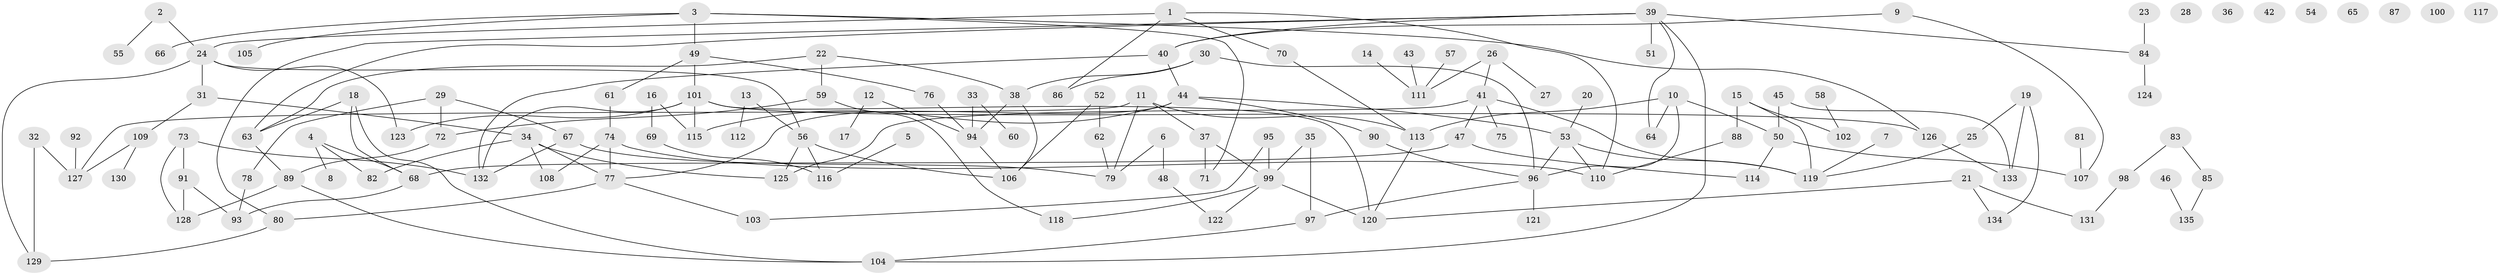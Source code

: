 // coarse degree distribution, {11: 0.017857142857142856, 1: 0.17857142857142858, 4: 0.14285714285714285, 2: 0.17857142857142858, 7: 0.07142857142857142, 10: 0.03571428571428571, 3: 0.14285714285714285, 5: 0.07142857142857142, 0: 0.14285714285714285, 9: 0.017857142857142856}
// Generated by graph-tools (version 1.1) at 2025/16/03/04/25 18:16:29]
// undirected, 135 vertices, 174 edges
graph export_dot {
graph [start="1"]
  node [color=gray90,style=filled];
  1;
  2;
  3;
  4;
  5;
  6;
  7;
  8;
  9;
  10;
  11;
  12;
  13;
  14;
  15;
  16;
  17;
  18;
  19;
  20;
  21;
  22;
  23;
  24;
  25;
  26;
  27;
  28;
  29;
  30;
  31;
  32;
  33;
  34;
  35;
  36;
  37;
  38;
  39;
  40;
  41;
  42;
  43;
  44;
  45;
  46;
  47;
  48;
  49;
  50;
  51;
  52;
  53;
  54;
  55;
  56;
  57;
  58;
  59;
  60;
  61;
  62;
  63;
  64;
  65;
  66;
  67;
  68;
  69;
  70;
  71;
  72;
  73;
  74;
  75;
  76;
  77;
  78;
  79;
  80;
  81;
  82;
  83;
  84;
  85;
  86;
  87;
  88;
  89;
  90;
  91;
  92;
  93;
  94;
  95;
  96;
  97;
  98;
  99;
  100;
  101;
  102;
  103;
  104;
  105;
  106;
  107;
  108;
  109;
  110;
  111;
  112;
  113;
  114;
  115;
  116;
  117;
  118;
  119;
  120;
  121;
  122;
  123;
  124;
  125;
  126;
  127;
  128;
  129;
  130;
  131;
  132;
  133;
  134;
  135;
  1 -- 24;
  1 -- 70;
  1 -- 86;
  1 -- 110;
  2 -- 24;
  2 -- 55;
  3 -- 49;
  3 -- 66;
  3 -- 71;
  3 -- 105;
  3 -- 126;
  4 -- 8;
  4 -- 68;
  4 -- 82;
  5 -- 116;
  6 -- 48;
  6 -- 79;
  7 -- 119;
  9 -- 40;
  9 -- 107;
  10 -- 50;
  10 -- 64;
  10 -- 96;
  10 -- 113;
  11 -- 37;
  11 -- 79;
  11 -- 113;
  11 -- 127;
  12 -- 17;
  12 -- 94;
  13 -- 56;
  13 -- 112;
  14 -- 111;
  15 -- 88;
  15 -- 102;
  15 -- 119;
  16 -- 69;
  16 -- 115;
  18 -- 63;
  18 -- 68;
  18 -- 104;
  19 -- 25;
  19 -- 133;
  19 -- 134;
  20 -- 53;
  21 -- 120;
  21 -- 131;
  21 -- 134;
  22 -- 38;
  22 -- 59;
  22 -- 63;
  23 -- 84;
  24 -- 31;
  24 -- 56;
  24 -- 123;
  24 -- 129;
  25 -- 119;
  26 -- 27;
  26 -- 41;
  26 -- 111;
  29 -- 67;
  29 -- 72;
  29 -- 78;
  30 -- 38;
  30 -- 86;
  30 -- 96;
  31 -- 34;
  31 -- 109;
  32 -- 127;
  32 -- 129;
  33 -- 60;
  33 -- 94;
  34 -- 77;
  34 -- 82;
  34 -- 108;
  34 -- 125;
  35 -- 97;
  35 -- 99;
  37 -- 71;
  37 -- 99;
  38 -- 94;
  38 -- 106;
  39 -- 40;
  39 -- 51;
  39 -- 63;
  39 -- 64;
  39 -- 80;
  39 -- 84;
  39 -- 104;
  40 -- 44;
  40 -- 132;
  41 -- 47;
  41 -- 75;
  41 -- 119;
  41 -- 125;
  43 -- 111;
  44 -- 53;
  44 -- 77;
  44 -- 90;
  44 -- 115;
  45 -- 50;
  45 -- 133;
  46 -- 135;
  47 -- 68;
  47 -- 114;
  48 -- 122;
  49 -- 61;
  49 -- 76;
  49 -- 101;
  50 -- 107;
  50 -- 114;
  52 -- 62;
  52 -- 106;
  53 -- 96;
  53 -- 110;
  53 -- 119;
  56 -- 106;
  56 -- 116;
  56 -- 125;
  57 -- 111;
  58 -- 102;
  59 -- 72;
  59 -- 118;
  61 -- 74;
  62 -- 79;
  63 -- 89;
  67 -- 79;
  67 -- 132;
  68 -- 93;
  69 -- 116;
  70 -- 113;
  72 -- 89;
  73 -- 91;
  73 -- 128;
  73 -- 132;
  74 -- 77;
  74 -- 108;
  74 -- 110;
  76 -- 94;
  77 -- 80;
  77 -- 103;
  78 -- 93;
  80 -- 129;
  81 -- 107;
  83 -- 85;
  83 -- 98;
  84 -- 124;
  85 -- 135;
  88 -- 110;
  89 -- 104;
  89 -- 128;
  90 -- 96;
  91 -- 93;
  91 -- 128;
  92 -- 127;
  94 -- 106;
  95 -- 99;
  95 -- 103;
  96 -- 97;
  96 -- 121;
  97 -- 104;
  98 -- 131;
  99 -- 118;
  99 -- 120;
  99 -- 122;
  101 -- 115;
  101 -- 120;
  101 -- 123;
  101 -- 126;
  101 -- 132;
  109 -- 127;
  109 -- 130;
  113 -- 120;
  126 -- 133;
}
